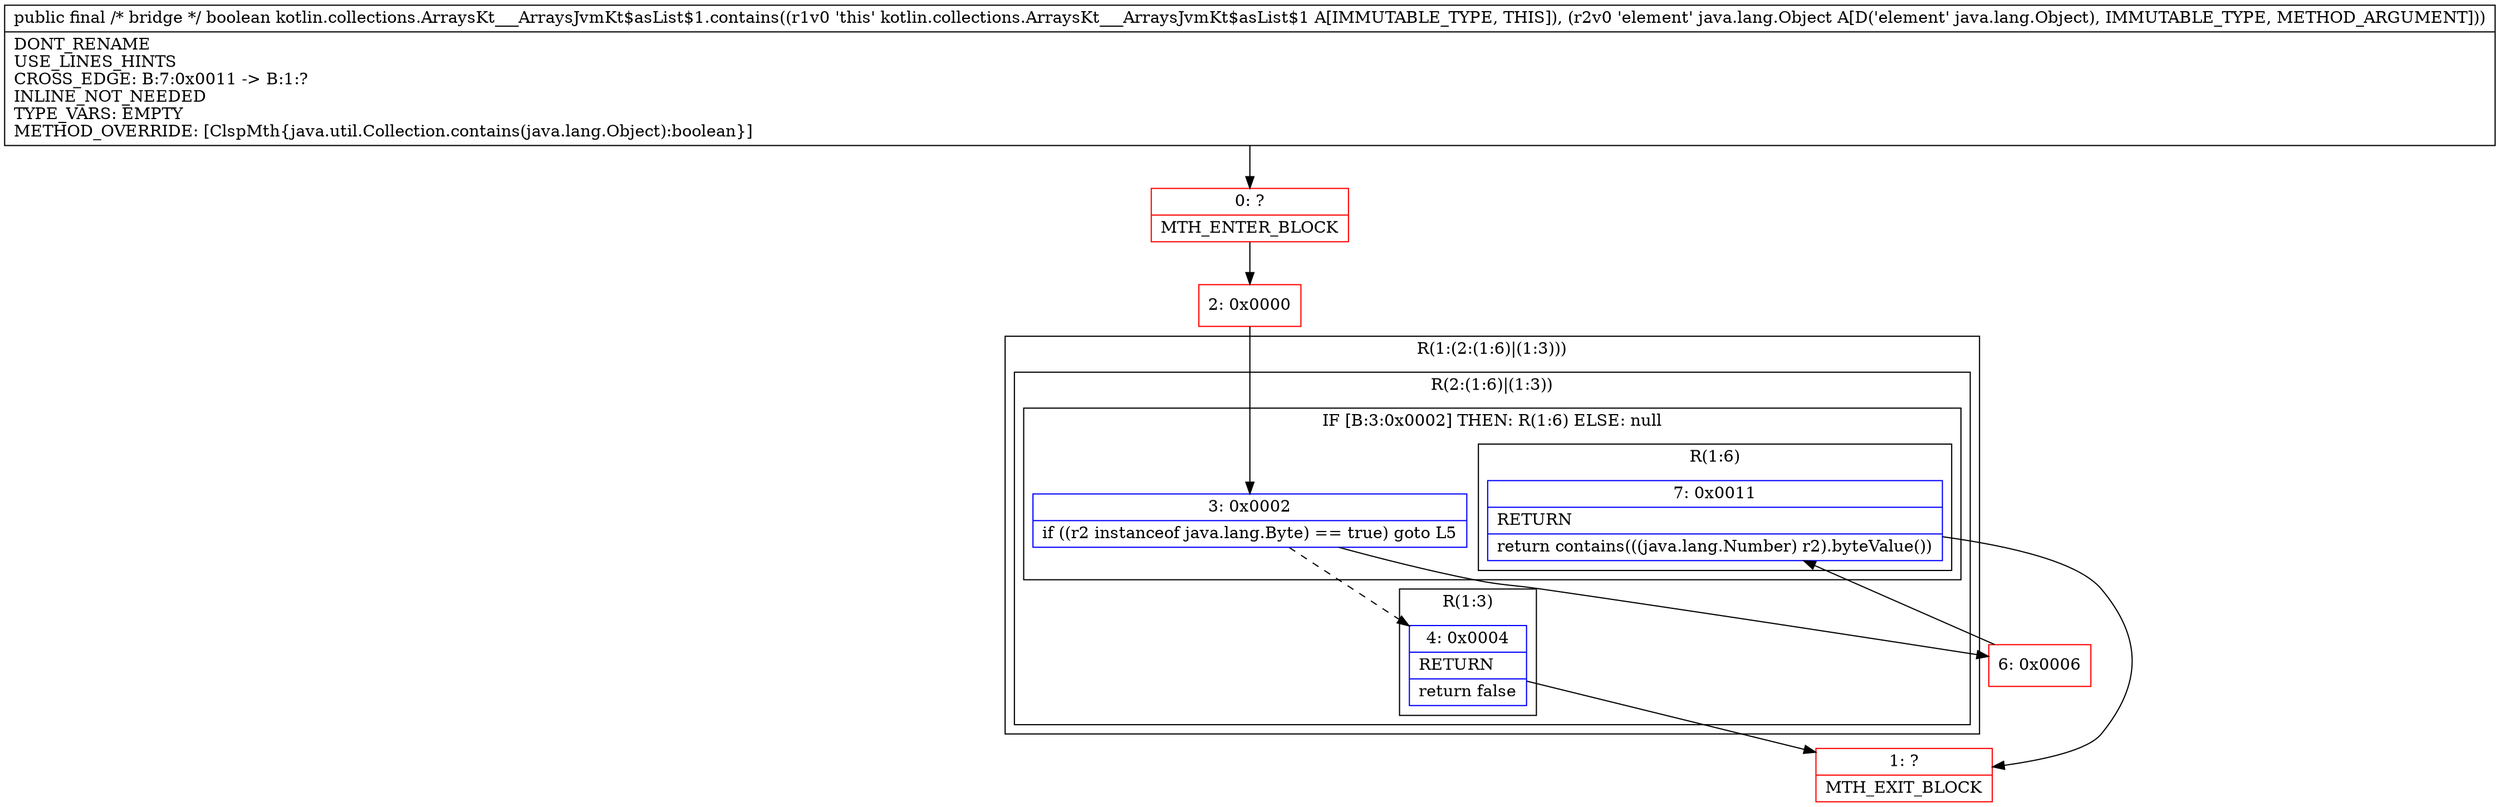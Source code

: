 digraph "CFG forkotlin.collections.ArraysKt___ArraysJvmKt$asList$1.contains(Ljava\/lang\/Object;)Z" {
subgraph cluster_Region_120655900 {
label = "R(1:(2:(1:6)|(1:3)))";
node [shape=record,color=blue];
subgraph cluster_Region_2032912823 {
label = "R(2:(1:6)|(1:3))";
node [shape=record,color=blue];
subgraph cluster_IfRegion_546426350 {
label = "IF [B:3:0x0002] THEN: R(1:6) ELSE: null";
node [shape=record,color=blue];
Node_3 [shape=record,label="{3\:\ 0x0002|if ((r2 instanceof java.lang.Byte) == true) goto L5\l}"];
subgraph cluster_Region_599822495 {
label = "R(1:6)";
node [shape=record,color=blue];
Node_7 [shape=record,label="{7\:\ 0x0011|RETURN\l|return contains(((java.lang.Number) r2).byteValue())\l}"];
}
}
subgraph cluster_Region_754898187 {
label = "R(1:3)";
node [shape=record,color=blue];
Node_4 [shape=record,label="{4\:\ 0x0004|RETURN\l|return false\l}"];
}
}
}
Node_0 [shape=record,color=red,label="{0\:\ ?|MTH_ENTER_BLOCK\l}"];
Node_2 [shape=record,color=red,label="{2\:\ 0x0000}"];
Node_1 [shape=record,color=red,label="{1\:\ ?|MTH_EXIT_BLOCK\l}"];
Node_6 [shape=record,color=red,label="{6\:\ 0x0006}"];
MethodNode[shape=record,label="{public final \/* bridge *\/ boolean kotlin.collections.ArraysKt___ArraysJvmKt$asList$1.contains((r1v0 'this' kotlin.collections.ArraysKt___ArraysJvmKt$asList$1 A[IMMUTABLE_TYPE, THIS]), (r2v0 'element' java.lang.Object A[D('element' java.lang.Object), IMMUTABLE_TYPE, METHOD_ARGUMENT]))  | DONT_RENAME\lUSE_LINES_HINTS\lCROSS_EDGE: B:7:0x0011 \-\> B:1:?\lINLINE_NOT_NEEDED\lTYPE_VARS: EMPTY\lMETHOD_OVERRIDE: [ClspMth\{java.util.Collection.contains(java.lang.Object):boolean\}]\l}"];
MethodNode -> Node_0;Node_3 -> Node_4[style=dashed];
Node_3 -> Node_6;
Node_7 -> Node_1;
Node_4 -> Node_1;
Node_0 -> Node_2;
Node_2 -> Node_3;
Node_6 -> Node_7;
}

